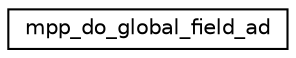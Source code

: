 digraph "Graphical Class Hierarchy"
{
 // INTERACTIVE_SVG=YES
 // LATEX_PDF_SIZE
  edge [fontname="Helvetica",fontsize="10",labelfontname="Helvetica",labelfontsize="10"];
  node [fontname="Helvetica",fontsize="10",shape=record];
  rankdir="LR";
  Node0 [label="mpp_do_global_field_ad",height=0.2,width=0.4,color="black", fillcolor="white", style="filled",URL="$interfacempp__domains__mod_1_1mpp__do__global__field__ad.html",tooltip=" "];
}
